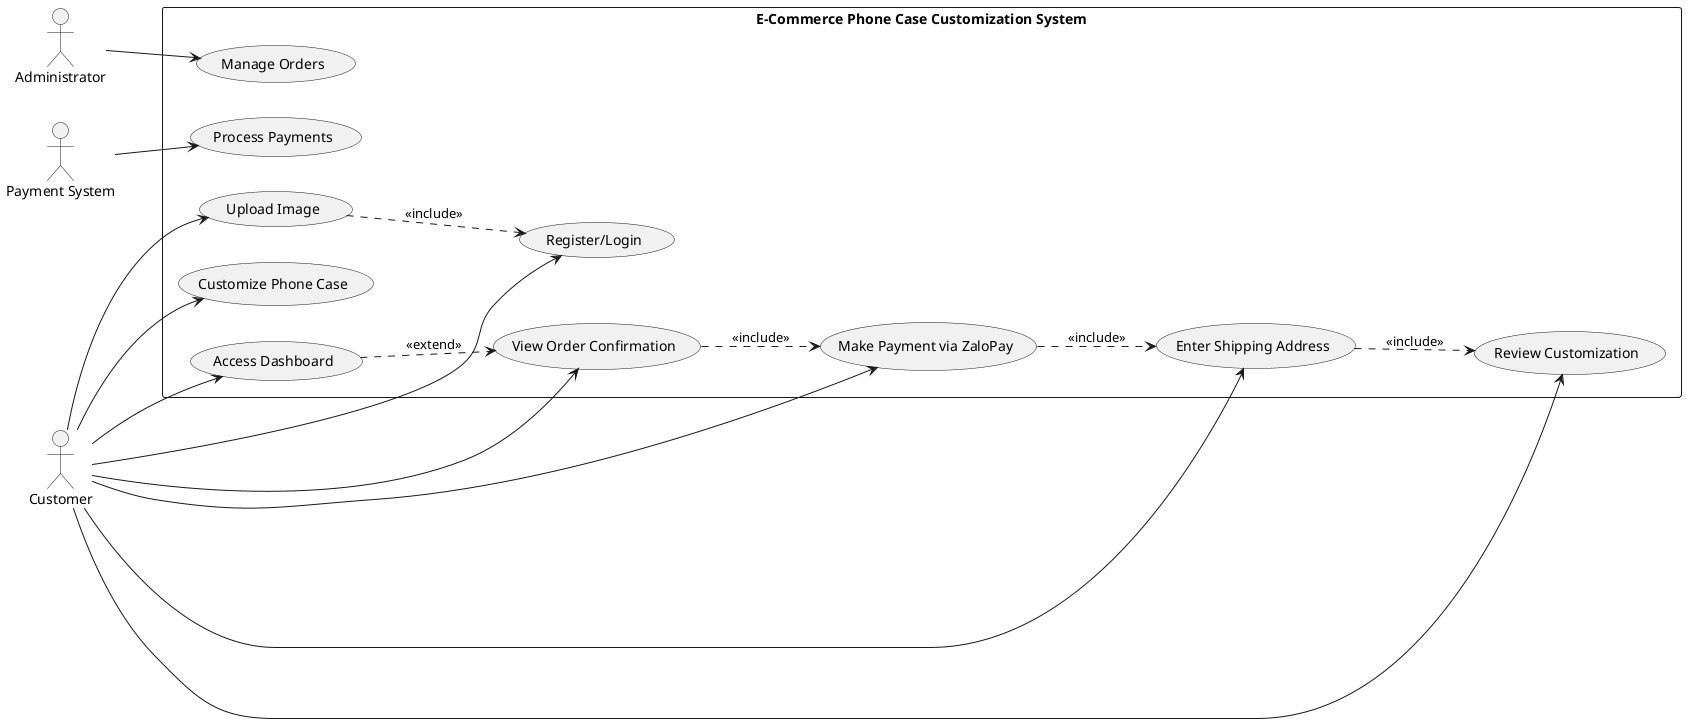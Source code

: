 @startuml E-Commerce Phone Case Customization - Use Case Diagram

left to right direction
skinparam packageStyle rectangle

actor Customer as customer
actor Administrator as admin
actor "Payment System" as payment

rectangle "E-Commerce Phone Case Customization System" {
  usecase "Register/Login" as UC1
  usecase "Upload Image" as UC2
  usecase "Customize Phone Case" as UC3
  usecase "Review Customization" as UC4
  usecase "Enter Shipping Address" as UC5
  usecase "Make Payment via ZaloPay" as UC6
  usecase "View Order Confirmation" as UC7
  usecase "Access Dashboard" as UC8
  usecase "Manage Orders" as UC9
  usecase "Process Payments" as UC10
}

customer --> UC1
customer --> UC2
customer --> UC3
customer --> UC4
customer --> UC5
customer --> UC6
customer --> UC7
customer --> UC8

admin --> UC9
payment --> UC10

UC2 ..> UC1 : <<include>>
UC5 ..> UC4 : <<include>>
UC6 ..> UC5 : <<include>>
UC7 ..> UC6 : <<include>>
UC8 ..> UC7 : <<extend>>

@enduml
